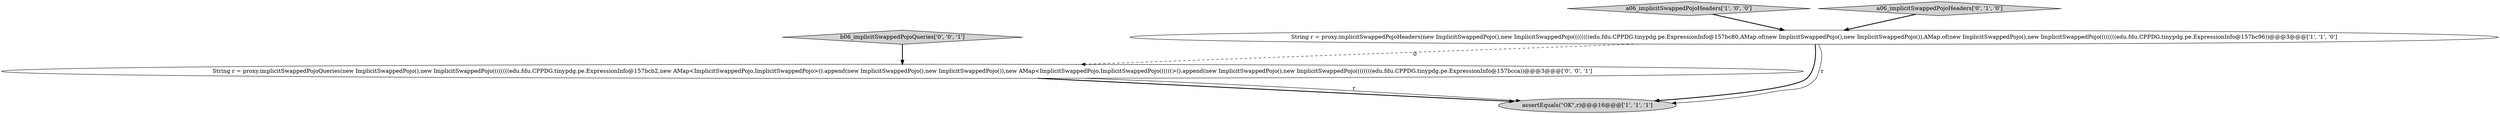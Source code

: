 digraph {
0 [style = filled, label = "String r = proxy.implicitSwappedPojoHeaders(new ImplicitSwappedPojo(),new ImplicitSwappedPojo((((((((edu.fdu.CPPDG.tinypdg.pe.ExpressionInfo@157bc80,AMap.of(new ImplicitSwappedPojo(),new ImplicitSwappedPojo()),AMap.of(new ImplicitSwappedPojo(),new ImplicitSwappedPojo((((((((edu.fdu.CPPDG.tinypdg.pe.ExpressionInfo@157bc96))@@@3@@@['1', '1', '0']", fillcolor = white, shape = ellipse image = "AAA0AAABBB1BBB"];
2 [style = filled, label = "a06_implicitSwappedPojoHeaders['1', '0', '0']", fillcolor = lightgray, shape = diamond image = "AAA0AAABBB1BBB"];
1 [style = filled, label = "assertEquals(\"OK\",r)@@@16@@@['1', '1', '1']", fillcolor = lightgray, shape = ellipse image = "AAA0AAABBB1BBB"];
5 [style = filled, label = "b06_implicitSwappedPojoQueries['0', '0', '1']", fillcolor = lightgray, shape = diamond image = "AAA0AAABBB3BBB"];
4 [style = filled, label = "String r = proxy.implicitSwappedPojoQueries(new ImplicitSwappedPojo(),new ImplicitSwappedPojo((((((((edu.fdu.CPPDG.tinypdg.pe.ExpressionInfo@157bcb2,new AMap<ImplicitSwappedPojo,ImplicitSwappedPojo>().append(new ImplicitSwappedPojo(),new ImplicitSwappedPojo()),new AMap<ImplicitSwappedPojo,ImplicitSwappedPojo((((((>().append(new ImplicitSwappedPojo(),new ImplicitSwappedPojo((((((((edu.fdu.CPPDG.tinypdg.pe.ExpressionInfo@157bcca))@@@3@@@['0', '0', '1']", fillcolor = white, shape = ellipse image = "AAA0AAABBB3BBB"];
3 [style = filled, label = "a06_implicitSwappedPojoHeaders['0', '1', '0']", fillcolor = lightgray, shape = diamond image = "AAA0AAABBB2BBB"];
3->0 [style = bold, label=""];
4->1 [style = bold, label=""];
2->0 [style = bold, label=""];
5->4 [style = bold, label=""];
0->4 [style = dashed, label="0"];
0->1 [style = bold, label=""];
4->1 [style = solid, label="r"];
0->1 [style = solid, label="r"];
}
